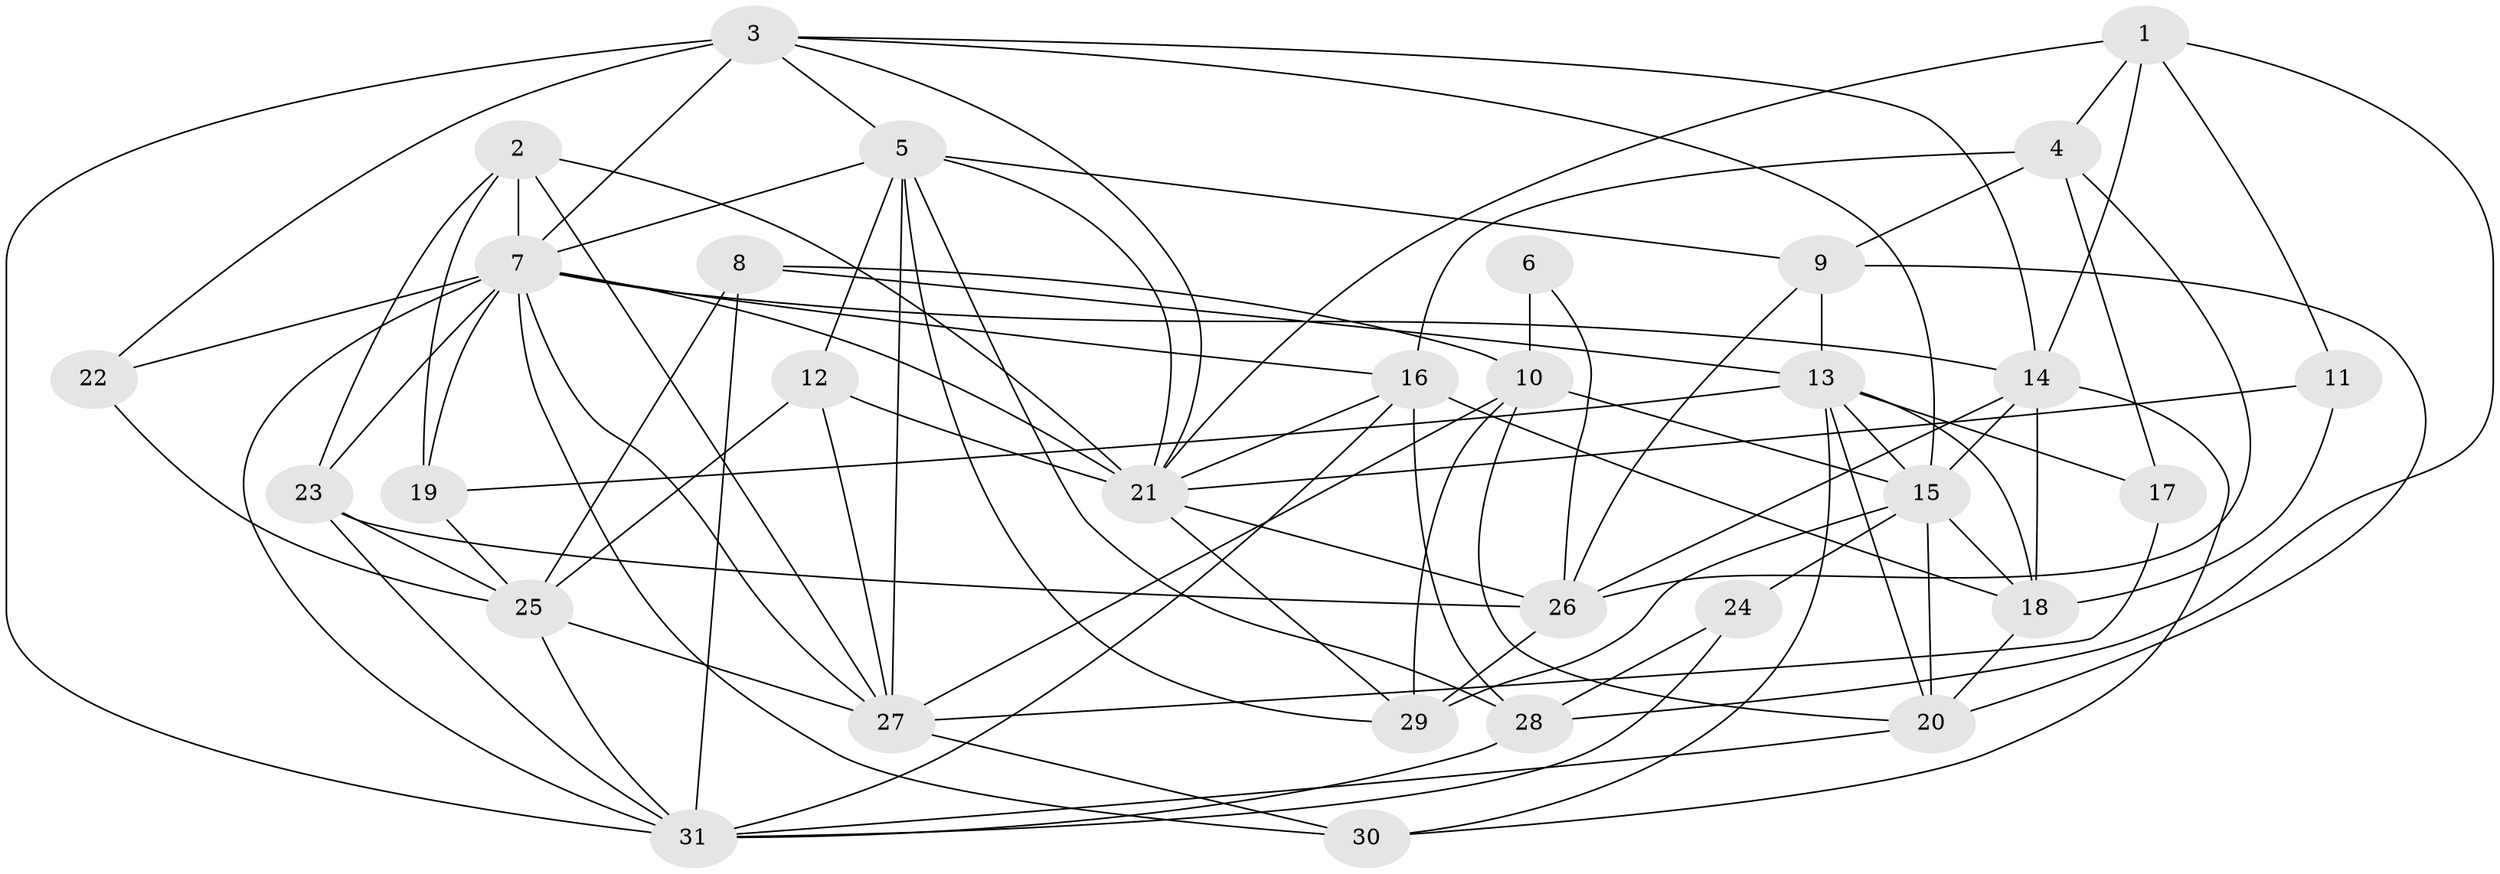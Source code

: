 // original degree distribution, {6: 0.12987012987012986, 2: 0.16883116883116883, 5: 0.19480519480519481, 3: 0.2727272727272727, 4: 0.18181818181818182, 7: 0.05194805194805195}
// Generated by graph-tools (version 1.1) at 2025/36/03/04/25 23:36:59]
// undirected, 31 vertices, 90 edges
graph export_dot {
  node [color=gray90,style=filled];
  1;
  2;
  3;
  4;
  5;
  6;
  7;
  8;
  9;
  10;
  11;
  12;
  13;
  14;
  15;
  16;
  17;
  18;
  19;
  20;
  21;
  22;
  23;
  24;
  25;
  26;
  27;
  28;
  29;
  30;
  31;
  1 -- 4 [weight=1.0];
  1 -- 11 [weight=1.0];
  1 -- 14 [weight=1.0];
  1 -- 21 [weight=1.0];
  1 -- 28 [weight=1.0];
  2 -- 7 [weight=1.0];
  2 -- 19 [weight=1.0];
  2 -- 21 [weight=1.0];
  2 -- 23 [weight=1.0];
  2 -- 27 [weight=1.0];
  3 -- 5 [weight=1.0];
  3 -- 7 [weight=2.0];
  3 -- 14 [weight=1.0];
  3 -- 15 [weight=1.0];
  3 -- 21 [weight=1.0];
  3 -- 22 [weight=1.0];
  3 -- 31 [weight=1.0];
  4 -- 9 [weight=1.0];
  4 -- 16 [weight=1.0];
  4 -- 17 [weight=1.0];
  4 -- 26 [weight=2.0];
  5 -- 7 [weight=2.0];
  5 -- 9 [weight=1.0];
  5 -- 12 [weight=1.0];
  5 -- 21 [weight=1.0];
  5 -- 27 [weight=1.0];
  5 -- 28 [weight=1.0];
  5 -- 29 [weight=1.0];
  6 -- 10 [weight=2.0];
  6 -- 26 [weight=1.0];
  7 -- 14 [weight=1.0];
  7 -- 16 [weight=1.0];
  7 -- 19 [weight=1.0];
  7 -- 21 [weight=1.0];
  7 -- 22 [weight=1.0];
  7 -- 23 [weight=1.0];
  7 -- 27 [weight=1.0];
  7 -- 30 [weight=1.0];
  7 -- 31 [weight=1.0];
  8 -- 10 [weight=1.0];
  8 -- 13 [weight=1.0];
  8 -- 25 [weight=1.0];
  8 -- 31 [weight=1.0];
  9 -- 13 [weight=1.0];
  9 -- 20 [weight=1.0];
  9 -- 26 [weight=1.0];
  10 -- 15 [weight=1.0];
  10 -- 20 [weight=1.0];
  10 -- 27 [weight=1.0];
  10 -- 29 [weight=2.0];
  11 -- 18 [weight=1.0];
  11 -- 21 [weight=2.0];
  12 -- 21 [weight=2.0];
  12 -- 25 [weight=2.0];
  12 -- 27 [weight=1.0];
  13 -- 15 [weight=1.0];
  13 -- 17 [weight=1.0];
  13 -- 18 [weight=2.0];
  13 -- 19 [weight=1.0];
  13 -- 20 [weight=1.0];
  13 -- 30 [weight=1.0];
  14 -- 15 [weight=1.0];
  14 -- 18 [weight=2.0];
  14 -- 26 [weight=1.0];
  14 -- 30 [weight=1.0];
  15 -- 18 [weight=1.0];
  15 -- 20 [weight=1.0];
  15 -- 24 [weight=3.0];
  15 -- 29 [weight=1.0];
  16 -- 18 [weight=1.0];
  16 -- 21 [weight=1.0];
  16 -- 28 [weight=1.0];
  16 -- 31 [weight=1.0];
  17 -- 27 [weight=1.0];
  18 -- 20 [weight=1.0];
  19 -- 25 [weight=1.0];
  20 -- 31 [weight=1.0];
  21 -- 26 [weight=2.0];
  21 -- 29 [weight=1.0];
  22 -- 25 [weight=1.0];
  23 -- 25 [weight=1.0];
  23 -- 26 [weight=1.0];
  23 -- 31 [weight=1.0];
  24 -- 28 [weight=1.0];
  24 -- 31 [weight=1.0];
  25 -- 27 [weight=1.0];
  25 -- 31 [weight=1.0];
  26 -- 29 [weight=2.0];
  27 -- 30 [weight=1.0];
  28 -- 31 [weight=1.0];
}
